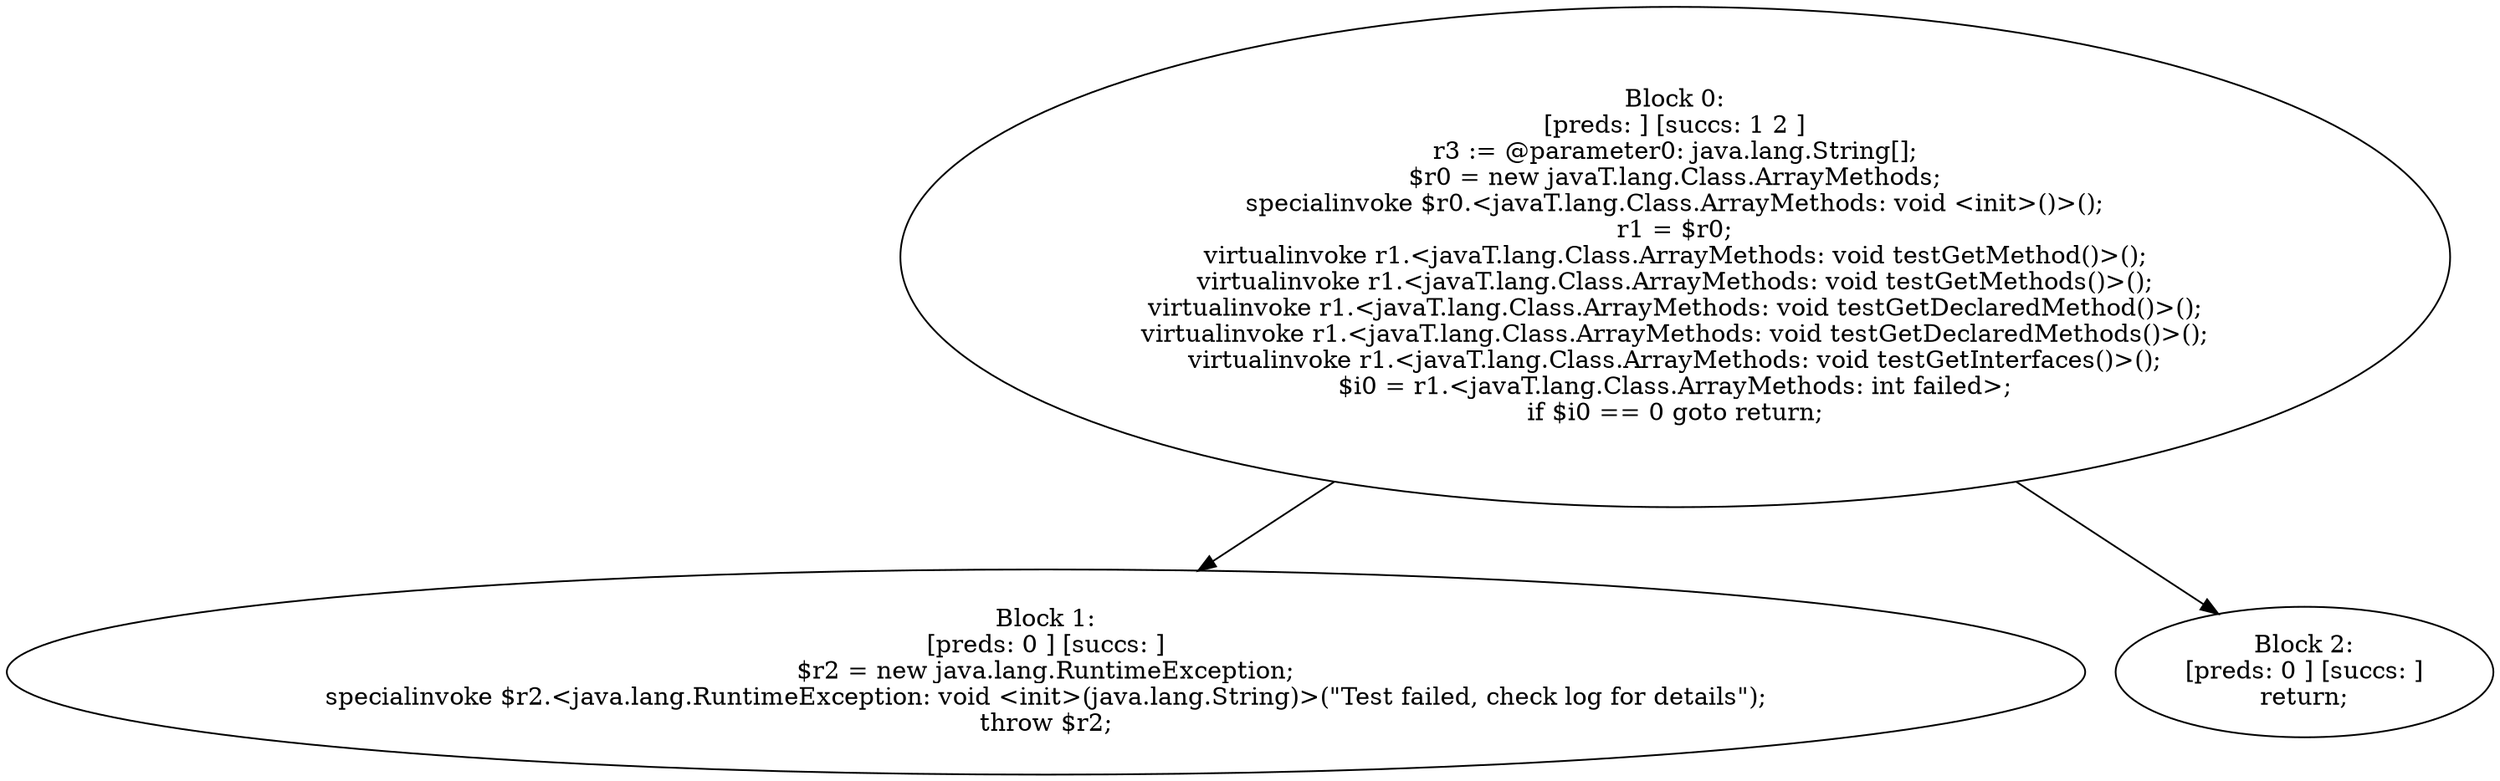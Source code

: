 digraph "unitGraph" {
    "Block 0:
[preds: ] [succs: 1 2 ]
r3 := @parameter0: java.lang.String[];
$r0 = new javaT.lang.Class.ArrayMethods;
specialinvoke $r0.<javaT.lang.Class.ArrayMethods: void <init>()>();
r1 = $r0;
virtualinvoke r1.<javaT.lang.Class.ArrayMethods: void testGetMethod()>();
virtualinvoke r1.<javaT.lang.Class.ArrayMethods: void testGetMethods()>();
virtualinvoke r1.<javaT.lang.Class.ArrayMethods: void testGetDeclaredMethod()>();
virtualinvoke r1.<javaT.lang.Class.ArrayMethods: void testGetDeclaredMethods()>();
virtualinvoke r1.<javaT.lang.Class.ArrayMethods: void testGetInterfaces()>();
$i0 = r1.<javaT.lang.Class.ArrayMethods: int failed>;
if $i0 == 0 goto return;
"
    "Block 1:
[preds: 0 ] [succs: ]
$r2 = new java.lang.RuntimeException;
specialinvoke $r2.<java.lang.RuntimeException: void <init>(java.lang.String)>(\"Test failed, check log for details\");
throw $r2;
"
    "Block 2:
[preds: 0 ] [succs: ]
return;
"
    "Block 0:
[preds: ] [succs: 1 2 ]
r3 := @parameter0: java.lang.String[];
$r0 = new javaT.lang.Class.ArrayMethods;
specialinvoke $r0.<javaT.lang.Class.ArrayMethods: void <init>()>();
r1 = $r0;
virtualinvoke r1.<javaT.lang.Class.ArrayMethods: void testGetMethod()>();
virtualinvoke r1.<javaT.lang.Class.ArrayMethods: void testGetMethods()>();
virtualinvoke r1.<javaT.lang.Class.ArrayMethods: void testGetDeclaredMethod()>();
virtualinvoke r1.<javaT.lang.Class.ArrayMethods: void testGetDeclaredMethods()>();
virtualinvoke r1.<javaT.lang.Class.ArrayMethods: void testGetInterfaces()>();
$i0 = r1.<javaT.lang.Class.ArrayMethods: int failed>;
if $i0 == 0 goto return;
"->"Block 1:
[preds: 0 ] [succs: ]
$r2 = new java.lang.RuntimeException;
specialinvoke $r2.<java.lang.RuntimeException: void <init>(java.lang.String)>(\"Test failed, check log for details\");
throw $r2;
";
    "Block 0:
[preds: ] [succs: 1 2 ]
r3 := @parameter0: java.lang.String[];
$r0 = new javaT.lang.Class.ArrayMethods;
specialinvoke $r0.<javaT.lang.Class.ArrayMethods: void <init>()>();
r1 = $r0;
virtualinvoke r1.<javaT.lang.Class.ArrayMethods: void testGetMethod()>();
virtualinvoke r1.<javaT.lang.Class.ArrayMethods: void testGetMethods()>();
virtualinvoke r1.<javaT.lang.Class.ArrayMethods: void testGetDeclaredMethod()>();
virtualinvoke r1.<javaT.lang.Class.ArrayMethods: void testGetDeclaredMethods()>();
virtualinvoke r1.<javaT.lang.Class.ArrayMethods: void testGetInterfaces()>();
$i0 = r1.<javaT.lang.Class.ArrayMethods: int failed>;
if $i0 == 0 goto return;
"->"Block 2:
[preds: 0 ] [succs: ]
return;
";
}
